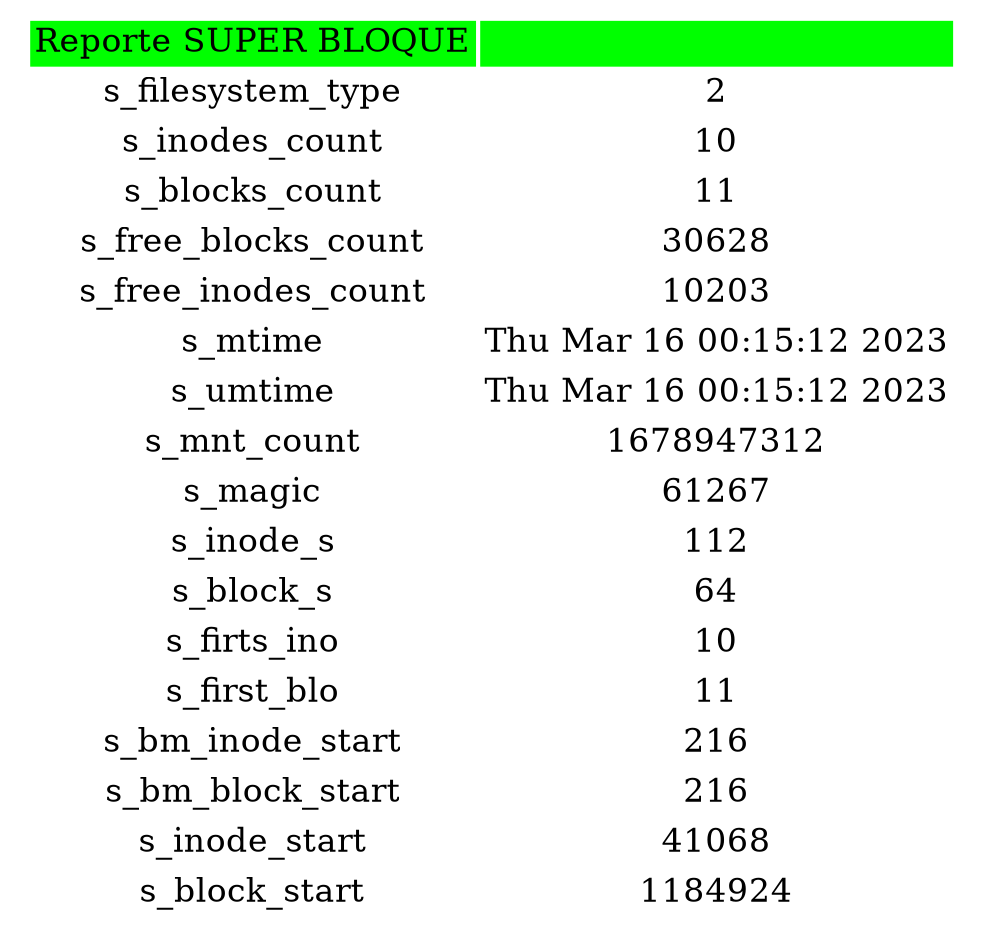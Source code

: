 digraph g {
graph [];
node [
fontsize = "16"
shape = "record"
];
edge [];
 a0 [shape=none label=<<TABLE border="0">
<TR><TD bgcolor="green">Reporte SUPER BLOQUE</TD>
<TD bgcolor="green"></TD></TR>
<TR><TD>s_filesystem_type</TD>
<TD>
2
</TD></TR>
<TR><TD>s_inodes_count</TD>
<TD>
10
</TD></TR>
<TR><TD>s_blocks_count</TD>
<TD>
11
</TD></TR>
<TR><TD>s_free_blocks_count</TD>
<TD>
30628
</TD></TR>
<TR><TD>s_free_inodes_count</TD>
<TD>
10203
</TD></TR>
<TR><TD>s_mtime</TD>
<TD>
Thu Mar 16 00:15:12 2023

</TD></TR>
<TR><TD>s_umtime</TD>
<TD>
Thu Mar 16 00:15:12 2023

</TD></TR>
<TR><TD>s_mnt_count</TD>
<TD>
1678947312
</TD></TR>
<TR><TD>s_magic</TD>
<TD>
61267
</TD></TR>
<TR><TD>s_inode_s</TD>
<TD>
112
</TD></TR>
<TR><TD>s_block_s</TD>
<TD>
64
</TD></TR>
<TR><TD>s_firts_ino</TD>
<TD>
10
</TD></TR>
<TR><TD>s_first_blo</TD>
<TD>
11
</TD></TR>
<TR><TD>s_bm_inode_start</TD>
<TD>
216
</TD></TR>
<TR><TD>s_bm_block_start</TD>
<TD>
216
</TD></TR>
<TR><TD>s_inode_start</TD>
<TD>
41068
</TD></TR>
<TR><TD>s_block_start</TD>
<TD>
1184924
</TD></TR>
 </TABLE>>];
}